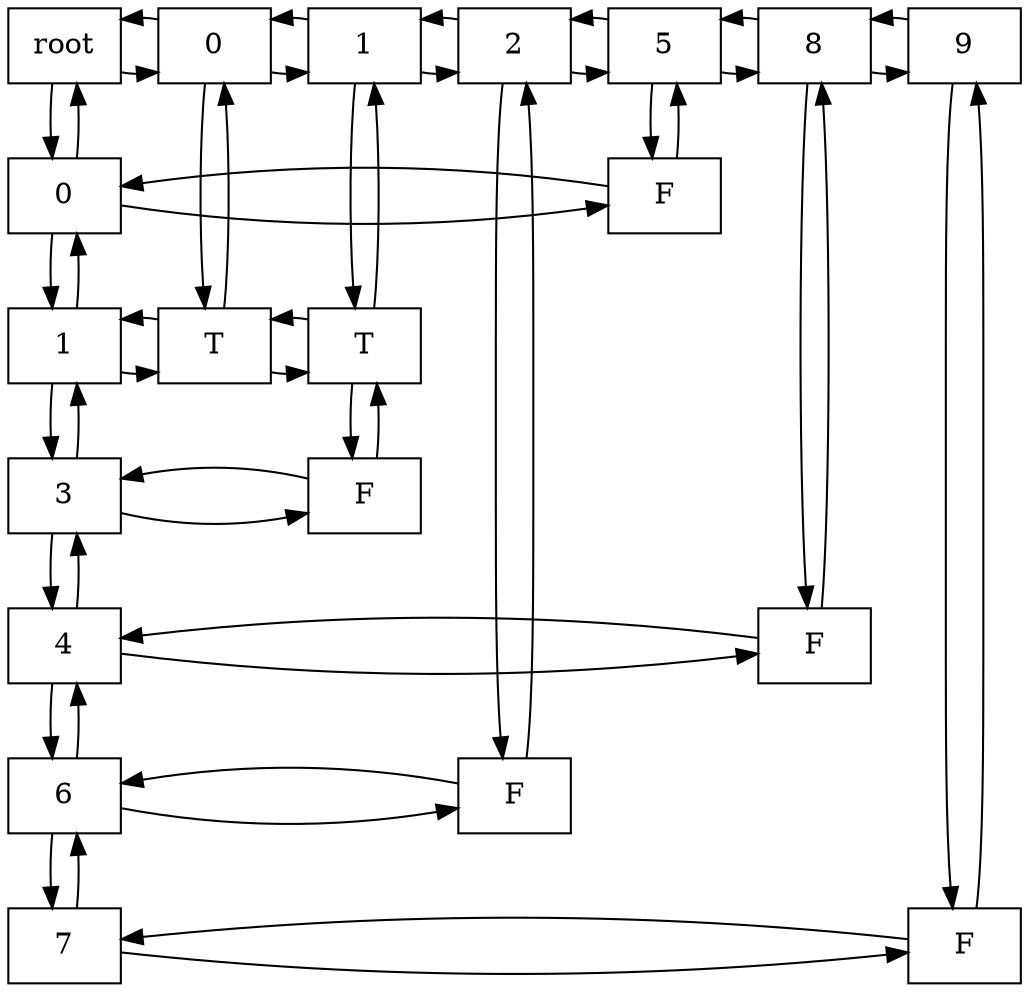  digraph Matrix {
 node[shape = "box"]
 "Nodo0_0"[label = "root", group="0"]                                                                                                                  
 "Nodo0_0"->"Nodo1_0"
 "Nodo0_0"->"Nodo1_0"[dir = back]
 "Nodo0_0"->"Nodo0_1"
 "Nodo0_0"->"Nodo0_1"[dir = back]
 "Nodo1_0"[label = "0", group="1"]                                                                                                                     
 "Nodo1_0"->"Nodo2_0"
 "Nodo1_0"->"Nodo2_0"[dir = back]
 "Nodo1_0"->"Nodo1_2"
 "Nodo1_0"->"Nodo1_2"[dir = back]
 "Nodo2_0"[label = "1", group="2"]                                                                                                                     
 "Nodo2_0"->"Nodo3_0"
 "Nodo2_0"->"Nodo3_0"[dir = back]
 "Nodo2_0"->"Nodo2_2"
 "Nodo2_0"->"Nodo2_2"[dir = back]
 "Nodo3_0"[label = "2", group="3"]                                                                                                                     
 "Nodo3_0"->"Nodo6_0"
 "Nodo3_0"->"Nodo6_0"[dir = back]
 "Nodo3_0"->"Nodo3_7"
 "Nodo3_0"->"Nodo3_7"[dir = back]
 "Nodo6_0"[label = "5", group="6"]                                                                                                                     
 "Nodo6_0"->"Nodo9_0"
 "Nodo6_0"->"Nodo9_0"[dir = back]
 "Nodo6_0"->"Nodo6_1"
 "Nodo6_0"->"Nodo6_1"[dir = back]
 "Nodo9_0"[label = "8", group="9"]                                                                                                                     
 "Nodo9_0"->"Nodo10_0"
 "Nodo9_0"->"Nodo10_0"[dir = back]
 "Nodo9_0"->"Nodo9_5"
 "Nodo9_0"->"Nodo9_5"[dir = back]
 "Nodo10_0"[label = "9", group="10"]                                                                                                                   
 "Nodo10_0"->"Nodo10_8"
 "Nodo10_0"->"Nodo10_8"[dir = back]
 {rank=same;"Nodo0_0";"Nodo1_0";"Nodo2_0";"Nodo3_0";"Nodo6_0";"Nodo9_0";"Nodo10_0"}
 "Nodo0_1"[label = "0", group="0"]                                                                                                                     
 "Nodo0_1"->"Nodo6_1"
 "Nodo0_1"->"Nodo6_1"[dir = back]
 "Nodo0_1"->"Nodo0_2"
 "Nodo0_1"->"Nodo0_2"[dir = back]
 "Nodo6_1"[label = "F", group="6"]                                                                                                                     
 {rank=same;"Nodo0_1";"Nodo6_1"}
 "Nodo0_2"[label = "1", group="0"]                                                                                                                     
 "Nodo0_2"->"Nodo1_2"
 "Nodo0_2"->"Nodo1_2"[dir = back]
 "Nodo0_2"->"Nodo0_4"
 "Nodo0_2"->"Nodo0_4"[dir = back]
 "Nodo1_2"[label = "T", group="1"]                                                                                                                     
 "Nodo1_2"->"Nodo2_2"
 "Nodo1_2"->"Nodo2_2"[dir = back]
 "Nodo2_2"[label = "T", group="2"]                                                                                                                     
 "Nodo2_2"->"Nodo2_4"
 "Nodo2_2"->"Nodo2_4"[dir = back]
 {rank=same;"Nodo0_2";"Nodo1_2";"Nodo2_2"}
 "Nodo0_4"[label = "3", group="0"]                                                                                                                     
 "Nodo0_4"->"Nodo2_4"
 "Nodo0_4"->"Nodo2_4"[dir = back]
 "Nodo0_4"->"Nodo0_5"
 "Nodo0_4"->"Nodo0_5"[dir = back]
 "Nodo2_4"[label = "F", group="2"]                                                                                                                     
 {rank=same;"Nodo0_4";"Nodo2_4"}
 "Nodo0_5"[label = "4", group="0"]                                                                                                                     
 "Nodo0_5"->"Nodo9_5"
 "Nodo0_5"->"Nodo9_5"[dir = back]
 "Nodo0_5"->"Nodo0_7"
 "Nodo0_5"->"Nodo0_7"[dir = back]
 "Nodo9_5"[label = "F", group="9"]                                                                                                                     
 {rank=same;"Nodo0_5";"Nodo9_5"}
 "Nodo0_7"[label = "6", group="0"]                                                                                                                     
 "Nodo0_7"->"Nodo3_7"
 "Nodo0_7"->"Nodo3_7"[dir = back]
 "Nodo0_7"->"Nodo0_8"
 "Nodo0_7"->"Nodo0_8"[dir = back]
 "Nodo3_7"[label = "F", group="3"]                                                                                                                     
 {rank=same;"Nodo0_7";"Nodo3_7"}
 "Nodo0_8"[label = "7", group="0"]                                                                                                                     
 "Nodo0_8"->"Nodo10_8"
 "Nodo0_8"->"Nodo10_8"[dir = back]
 "Nodo10_8"[label = "F", group="10"]                                                                                                                   
 {rank=same;"Nodo0_8";"Nodo10_8"}
 }
